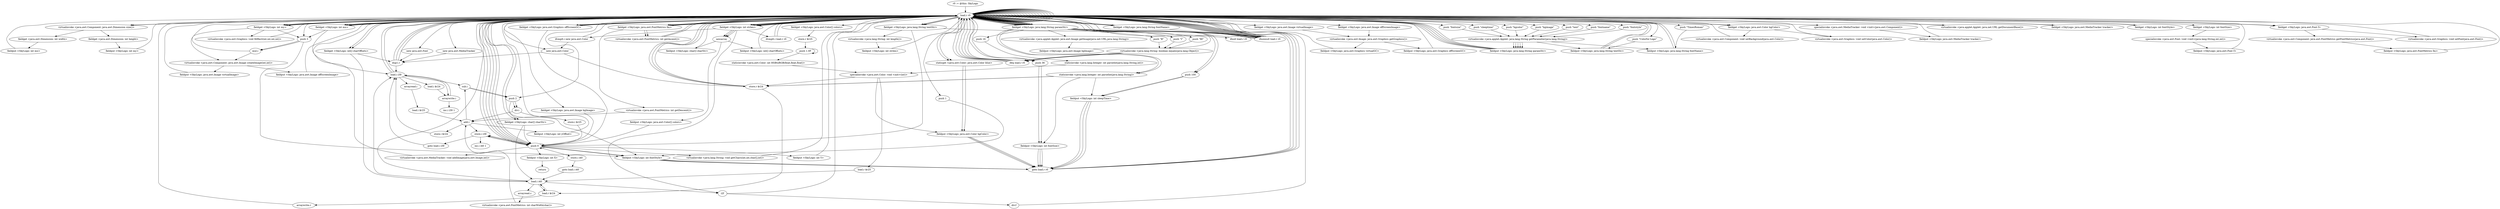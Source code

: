 digraph "" {
    "r0 := @this: SkyLogo"
    "load.r r0"
    "r0 := @this: SkyLogo"->"load.r r0";
    "load.r r0"->"load.r r0";
    "virtualinvoke <java.awt.Component: java.awt.Dimension size()>"
    "load.r r0"->"virtualinvoke <java.awt.Component: java.awt.Dimension size()>";
    "fieldget <java.awt.Dimension: int width>"
    "virtualinvoke <java.awt.Component: java.awt.Dimension size()>"->"fieldget <java.awt.Dimension: int width>";
    "fieldput <SkyLogo: int mx>"
    "fieldget <java.awt.Dimension: int width>"->"fieldput <SkyLogo: int mx>";
    "fieldput <SkyLogo: int mx>"->"load.r r0";
    "load.r r0"->"load.r r0";
    "load.r r0"->"virtualinvoke <java.awt.Component: java.awt.Dimension size()>";
    "fieldget <java.awt.Dimension: int height>"
    "virtualinvoke <java.awt.Component: java.awt.Dimension size()>"->"fieldget <java.awt.Dimension: int height>";
    "fieldput <SkyLogo: int my>"
    "fieldget <java.awt.Dimension: int height>"->"fieldput <SkyLogo: int my>";
    "fieldput <SkyLogo: int my>"->"load.r r0";
    "load.r r0"->"load.r r0";
    "load.r r0"->"load.r r0";
    "fieldget <SkyLogo: int mx>"
    "load.r r0"->"fieldget <SkyLogo: int mx>";
    "push 3"
    "fieldget <SkyLogo: int mx>"->"push 3";
    "mul.i"
    "push 3"->"mul.i";
    "mul.i"->"load.r r0";
    "fieldget <SkyLogo: int my>"
    "load.r r0"->"fieldget <SkyLogo: int my>";
    "fieldget <SkyLogo: int my>"->"push 3";
    "push 3"->"mul.i";
    "virtualinvoke <java.awt.Component: java.awt.Image createImage(int,int)>"
    "mul.i"->"virtualinvoke <java.awt.Component: java.awt.Image createImage(int,int)>";
    "fieldput <SkyLogo: java.awt.Image virtualImage>"
    "virtualinvoke <java.awt.Component: java.awt.Image createImage(int,int)>"->"fieldput <SkyLogo: java.awt.Image virtualImage>";
    "fieldput <SkyLogo: java.awt.Image virtualImage>"->"load.r r0";
    "load.r r0"->"load.r r0";
    "fieldget <SkyLogo: java.awt.Image virtualImage>"
    "load.r r0"->"fieldget <SkyLogo: java.awt.Image virtualImage>";
    "virtualinvoke <java.awt.Image: java.awt.Graphics getGraphics()>"
    "fieldget <SkyLogo: java.awt.Image virtualImage>"->"virtualinvoke <java.awt.Image: java.awt.Graphics getGraphics()>";
    "fieldput <SkyLogo: java.awt.Graphics virtualGC>"
    "virtualinvoke <java.awt.Image: java.awt.Graphics getGraphics()>"->"fieldput <SkyLogo: java.awt.Graphics virtualGC>";
    "fieldput <SkyLogo: java.awt.Graphics virtualGC>"->"load.r r0";
    "load.r r0"->"load.r r0";
    "load.r r0"->"load.r r0";
    "load.r r0"->"fieldget <SkyLogo: int mx>";
    "fieldget <SkyLogo: int mx>"->"load.r r0";
    "load.r r0"->"fieldget <SkyLogo: int my>";
    "fieldget <SkyLogo: int my>"->"virtualinvoke <java.awt.Component: java.awt.Image createImage(int,int)>";
    "fieldput <SkyLogo: java.awt.Image offScreenImage>"
    "virtualinvoke <java.awt.Component: java.awt.Image createImage(int,int)>"->"fieldput <SkyLogo: java.awt.Image offScreenImage>";
    "fieldput <SkyLogo: java.awt.Image offScreenImage>"->"load.r r0";
    "load.r r0"->"load.r r0";
    "fieldget <SkyLogo: java.awt.Image offScreenImage>"
    "load.r r0"->"fieldget <SkyLogo: java.awt.Image offScreenImage>";
    "fieldget <SkyLogo: java.awt.Image offScreenImage>"->"virtualinvoke <java.awt.Image: java.awt.Graphics getGraphics()>";
    "fieldput <SkyLogo: java.awt.Graphics offScreenGC>"
    "virtualinvoke <java.awt.Image: java.awt.Graphics getGraphics()>"->"fieldput <SkyLogo: java.awt.Graphics offScreenGC>";
    "fieldput <SkyLogo: java.awt.Graphics offScreenGC>"->"load.r r0";
    "load.r r0"->"load.r r0";
    "push \"bgcolor\""
    "load.r r0"->"push \"bgcolor\"";
    "virtualinvoke <java.applet.Applet: java.lang.String getParameter(java.lang.String)>"
    "push \"bgcolor\""->"virtualinvoke <java.applet.Applet: java.lang.String getParameter(java.lang.String)>";
    "fieldput <SkyLogo: java.lang.String paramStr>"
    "virtualinvoke <java.applet.Applet: java.lang.String getParameter(java.lang.String)>"->"fieldput <SkyLogo: java.lang.String paramStr>";
    "fieldput <SkyLogo: java.lang.String paramStr>"->"load.r r0";
    "fieldget <SkyLogo: java.lang.String paramStr>"
    "load.r r0"->"fieldget <SkyLogo: java.lang.String paramStr>";
    "ifnonnull load.r r0"
    "fieldget <SkyLogo: java.lang.String paramStr>"->"ifnonnull load.r r0";
    "ifnonnull load.r r0"->"load.r r0";
    "staticget <java.awt.Color: java.awt.Color blue>"
    "load.r r0"->"staticget <java.awt.Color: java.awt.Color blue>";
    "fieldput <SkyLogo: java.awt.Color bgColor>"
    "staticget <java.awt.Color: java.awt.Color blue>"->"fieldput <SkyLogo: java.awt.Color bgColor>";
    "goto load.r r0"
    "fieldput <SkyLogo: java.awt.Color bgColor>"->"goto load.r r0";
    "goto load.r r0"->"load.r r0";
    "load.r r0"->"load.r r0";
    "fieldget <SkyLogo: java.awt.Color bgColor>"
    "load.r r0"->"fieldget <SkyLogo: java.awt.Color bgColor>";
    "virtualinvoke <java.awt.Component: void setBackground(java.awt.Color)>"
    "fieldget <SkyLogo: java.awt.Color bgColor>"->"virtualinvoke <java.awt.Component: void setBackground(java.awt.Color)>";
    "virtualinvoke <java.awt.Component: void setBackground(java.awt.Color)>"->"load.r r0";
    "new java.awt.MediaTracker"
    "load.r r0"->"new java.awt.MediaTracker";
    "dup1.r"
    "new java.awt.MediaTracker"->"dup1.r";
    "dup1.r"->"load.r r0";
    "specialinvoke <java.awt.MediaTracker: void <init>(java.awt.Component)>"
    "load.r r0"->"specialinvoke <java.awt.MediaTracker: void <init>(java.awt.Component)>";
    "fieldput <SkyLogo: java.awt.MediaTracker tracker>"
    "specialinvoke <java.awt.MediaTracker: void <init>(java.awt.Component)>"->"fieldput <SkyLogo: java.awt.MediaTracker tracker>";
    "fieldput <SkyLogo: java.awt.MediaTracker tracker>"->"load.r r0";
    "load.r r0"->"load.r r0";
    "push \"bgimage\""
    "load.r r0"->"push \"bgimage\"";
    "push \"bgimage\""->"virtualinvoke <java.applet.Applet: java.lang.String getParameter(java.lang.String)>";
    "virtualinvoke <java.applet.Applet: java.lang.String getParameter(java.lang.String)>"->"fieldput <SkyLogo: java.lang.String paramStr>";
    "fieldput <SkyLogo: java.lang.String paramStr>"->"load.r r0";
    "load.r r0"->"fieldget <SkyLogo: java.lang.String paramStr>";
    "ifnull load.r r0"
    "fieldget <SkyLogo: java.lang.String paramStr>"->"ifnull load.r r0";
    "ifnull load.r r0"->"load.r r0";
    "load.r r0"->"load.r r0";
    "load.r r0"->"load.r r0";
    "virtualinvoke <java.applet.Applet: java.net.URL getDocumentBase()>"
    "load.r r0"->"virtualinvoke <java.applet.Applet: java.net.URL getDocumentBase()>";
    "virtualinvoke <java.applet.Applet: java.net.URL getDocumentBase()>"->"load.r r0";
    "load.r r0"->"fieldget <SkyLogo: java.lang.String paramStr>";
    "virtualinvoke <java.applet.Applet: java.awt.Image getImage(java.net.URL,java.lang.String)>"
    "fieldget <SkyLogo: java.lang.String paramStr>"->"virtualinvoke <java.applet.Applet: java.awt.Image getImage(java.net.URL,java.lang.String)>";
    "fieldput <SkyLogo: java.awt.Image bgImage>"
    "virtualinvoke <java.applet.Applet: java.awt.Image getImage(java.net.URL,java.lang.String)>"->"fieldput <SkyLogo: java.awt.Image bgImage>";
    "fieldput <SkyLogo: java.awt.Image bgImage>"->"load.r r0";
    "fieldget <SkyLogo: java.awt.MediaTracker tracker>"
    "load.r r0"->"fieldget <SkyLogo: java.awt.MediaTracker tracker>";
    "fieldget <SkyLogo: java.awt.MediaTracker tracker>"->"load.r r0";
    "fieldget <SkyLogo: java.awt.Image bgImage>"
    "load.r r0"->"fieldget <SkyLogo: java.awt.Image bgImage>";
    "push 0"
    "fieldget <SkyLogo: java.awt.Image bgImage>"->"push 0";
    "virtualinvoke <java.awt.MediaTracker: void addImage(java.awt.Image,int)>"
    "push 0"->"virtualinvoke <java.awt.MediaTracker: void addImage(java.awt.Image,int)>";
    "virtualinvoke <java.awt.MediaTracker: void addImage(java.awt.Image,int)>"->"load.r r0";
    "load.r r0"->"load.r r0";
    "push \"text\""
    "load.r r0"->"push \"text\"";
    "push \"text\""->"virtualinvoke <java.applet.Applet: java.lang.String getParameter(java.lang.String)>";
    "fieldput <SkyLogo: java.lang.String textStr>"
    "virtualinvoke <java.applet.Applet: java.lang.String getParameter(java.lang.String)>"->"fieldput <SkyLogo: java.lang.String textStr>";
    "fieldput <SkyLogo: java.lang.String textStr>"->"load.r r0";
    "fieldget <SkyLogo: java.lang.String textStr>"
    "load.r r0"->"fieldget <SkyLogo: java.lang.String textStr>";
    "fieldget <SkyLogo: java.lang.String textStr>"->"ifnonnull load.r r0";
    "ifnonnull load.r r0"->"load.r r0";
    "push \"Colorful Logo\""
    "load.r r0"->"push \"Colorful Logo\"";
    "push \"Colorful Logo\""->"fieldput <SkyLogo: java.lang.String textStr>";
    "fieldput <SkyLogo: java.lang.String textStr>"->"load.r r0";
    "load.r r0"->"load.r r0";
    "push \"fontname\""
    "load.r r0"->"push \"fontname\"";
    "push \"fontname\""->"virtualinvoke <java.applet.Applet: java.lang.String getParameter(java.lang.String)>";
    "fieldput <SkyLogo: java.lang.String fontName>"
    "virtualinvoke <java.applet.Applet: java.lang.String getParameter(java.lang.String)>"->"fieldput <SkyLogo: java.lang.String fontName>";
    "fieldput <SkyLogo: java.lang.String fontName>"->"load.r r0";
    "fieldget <SkyLogo: java.lang.String fontName>"
    "load.r r0"->"fieldget <SkyLogo: java.lang.String fontName>";
    "fieldget <SkyLogo: java.lang.String fontName>"->"ifnonnull load.r r0";
    "ifnonnull load.r r0"->"load.r r0";
    "push \"TimesRoman\""
    "load.r r0"->"push \"TimesRoman\"";
    "push \"TimesRoman\""->"fieldput <SkyLogo: java.lang.String fontName>";
    "fieldput <SkyLogo: java.lang.String fontName>"->"load.r r0";
    "load.r r0"->"load.r r0";
    "push \"fontstyle\""
    "load.r r0"->"push \"fontstyle\"";
    "push \"fontstyle\""->"virtualinvoke <java.applet.Applet: java.lang.String getParameter(java.lang.String)>";
    "virtualinvoke <java.applet.Applet: java.lang.String getParameter(java.lang.String)>"->"fieldput <SkyLogo: java.lang.String paramStr>";
    "fieldput <SkyLogo: java.lang.String paramStr>"->"load.r r0";
    "load.r r0"->"fieldget <SkyLogo: java.lang.String paramStr>";
    "fieldget <SkyLogo: java.lang.String paramStr>"->"ifnonnull load.r r0";
    "ifnonnull load.r r0"->"load.r r0";
    "load.r r0"->"push 0";
    "fieldput <SkyLogo: int fontStyle>"
    "push 0"->"fieldput <SkyLogo: int fontStyle>";
    "fieldput <SkyLogo: int fontStyle>"->"goto load.r r0";
    "goto load.r r0"->"load.r r0";
    "load.r r0"->"load.r r0";
    "push \"fontsize\""
    "load.r r0"->"push \"fontsize\"";
    "push \"fontsize\""->"virtualinvoke <java.applet.Applet: java.lang.String getParameter(java.lang.String)>";
    "virtualinvoke <java.applet.Applet: java.lang.String getParameter(java.lang.String)>"->"fieldput <SkyLogo: java.lang.String paramStr>";
    "fieldput <SkyLogo: java.lang.String paramStr>"->"load.r r0";
    "load.r r0"->"fieldget <SkyLogo: java.lang.String paramStr>";
    "fieldget <SkyLogo: java.lang.String paramStr>"->"ifnonnull load.r r0";
    "ifnonnull load.r r0"->"load.r r0";
    "push 36"
    "load.r r0"->"push 36";
    "fieldput <SkyLogo: int fontSize>"
    "push 36"->"fieldput <SkyLogo: int fontSize>";
    "fieldput <SkyLogo: int fontSize>"->"goto load.r r0";
    "goto load.r r0"->"load.r r0";
    "load.r r0"->"load.r r0";
    "push \"sleeptime\""
    "load.r r0"->"push \"sleeptime\"";
    "push \"sleeptime\""->"virtualinvoke <java.applet.Applet: java.lang.String getParameter(java.lang.String)>";
    "virtualinvoke <java.applet.Applet: java.lang.String getParameter(java.lang.String)>"->"fieldput <SkyLogo: java.lang.String paramStr>";
    "fieldput <SkyLogo: java.lang.String paramStr>"->"load.r r0";
    "load.r r0"->"fieldget <SkyLogo: java.lang.String paramStr>";
    "fieldget <SkyLogo: java.lang.String paramStr>"->"ifnonnull load.r r0";
    "ifnonnull load.r r0"->"load.r r0";
    "push 100"
    "load.r r0"->"push 100";
    "fieldput <SkyLogo: int sleepTime>"
    "push 100"->"fieldput <SkyLogo: int sleepTime>";
    "fieldput <SkyLogo: int sleepTime>"->"goto load.r r0";
    "goto load.r r0"->"load.r r0";
    "new java.awt.Font"
    "load.r r0"->"new java.awt.Font";
    "new java.awt.Font"->"dup1.r";
    "dup1.r"->"load.r r0";
    "load.r r0"->"fieldget <SkyLogo: java.lang.String fontName>";
    "fieldget <SkyLogo: java.lang.String fontName>"->"load.r r0";
    "fieldget <SkyLogo: int fontStyle>"
    "load.r r0"->"fieldget <SkyLogo: int fontStyle>";
    "fieldget <SkyLogo: int fontStyle>"->"load.r r0";
    "fieldget <SkyLogo: int fontSize>"
    "load.r r0"->"fieldget <SkyLogo: int fontSize>";
    "specialinvoke <java.awt.Font: void <init>(java.lang.String,int,int)>"
    "fieldget <SkyLogo: int fontSize>"->"specialinvoke <java.awt.Font: void <init>(java.lang.String,int,int)>";
    "fieldput <SkyLogo: java.awt.Font f>"
    "specialinvoke <java.awt.Font: void <init>(java.lang.String,int,int)>"->"fieldput <SkyLogo: java.awt.Font f>";
    "fieldput <SkyLogo: java.awt.Font f>"->"load.r r0";
    "load.r r0"->"load.r r0";
    "load.r r0"->"load.r r0";
    "fieldget <SkyLogo: java.awt.Font f>"
    "load.r r0"->"fieldget <SkyLogo: java.awt.Font f>";
    "virtualinvoke <java.awt.Component: java.awt.FontMetrics getFontMetrics(java.awt.Font)>"
    "fieldget <SkyLogo: java.awt.Font f>"->"virtualinvoke <java.awt.Component: java.awt.FontMetrics getFontMetrics(java.awt.Font)>";
    "fieldput <SkyLogo: java.awt.FontMetrics fm>"
    "virtualinvoke <java.awt.Component: java.awt.FontMetrics getFontMetrics(java.awt.Font)>"->"fieldput <SkyLogo: java.awt.FontMetrics fm>";
    "fieldput <SkyLogo: java.awt.FontMetrics fm>"->"load.r r0";
    "load.r r0"->"load.r r0";
    "fieldget <SkyLogo: java.awt.FontMetrics fm>"
    "load.r r0"->"fieldget <SkyLogo: java.awt.FontMetrics fm>";
    "virtualinvoke <java.awt.FontMetrics: int getAscent()>"
    "fieldget <SkyLogo: java.awt.FontMetrics fm>"->"virtualinvoke <java.awt.FontMetrics: int getAscent()>";
    "virtualinvoke <java.awt.FontMetrics: int getAscent()>"->"load.r r0";
    "load.r r0"->"fieldget <SkyLogo: int my>";
    "fieldget <SkyLogo: int my>"->"load.r r0";
    "load.r r0"->"fieldget <SkyLogo: java.awt.FontMetrics fm>";
    "fieldget <SkyLogo: java.awt.FontMetrics fm>"->"virtualinvoke <java.awt.FontMetrics: int getAscent()>";
    "virtualinvoke <java.awt.FontMetrics: int getAscent()>"->"load.r r0";
    "load.r r0"->"fieldget <SkyLogo: java.awt.FontMetrics fm>";
    "virtualinvoke <java.awt.FontMetrics: int getDescent()>"
    "fieldget <SkyLogo: java.awt.FontMetrics fm>"->"virtualinvoke <java.awt.FontMetrics: int getDescent()>";
    "add.i"
    "virtualinvoke <java.awt.FontMetrics: int getDescent()>"->"add.i";
    "sub.i"
    "add.i"->"sub.i";
    "push 2"
    "sub.i"->"push 2";
    "div.i"
    "push 2"->"div.i";
    "div.i"->"add.i";
    "fieldput <SkyLogo: int yOffset>"
    "add.i"->"fieldput <SkyLogo: int yOffset>";
    "fieldput <SkyLogo: int yOffset>"->"load.r r0";
    "load.r r0"->"load.r r0";
    "load.r r0"->"fieldget <SkyLogo: java.lang.String textStr>";
    "virtualinvoke <java.lang.String: int length()>"
    "fieldget <SkyLogo: java.lang.String textStr>"->"virtualinvoke <java.lang.String: int length()>";
    "fieldput <SkyLogo: int strlen>"
    "virtualinvoke <java.lang.String: int length()>"->"fieldput <SkyLogo: int strlen>";
    "fieldput <SkyLogo: int strlen>"->"load.r r0";
    "load.r r0"->"load.r r0";
    "fieldget <SkyLogo: int strlen>"
    "load.r r0"->"fieldget <SkyLogo: int strlen>";
    "newarray"
    "fieldget <SkyLogo: int strlen>"->"newarray";
    "fieldput <SkyLogo: char[] charStr>"
    "newarray"->"fieldput <SkyLogo: char[] charStr>";
    "fieldput <SkyLogo: char[] charStr>"->"load.r r0";
    "load.r r0"->"load.r r0";
    "load.r r0"->"fieldget <SkyLogo: int strlen>";
    "fieldget <SkyLogo: int strlen>"->"newarray";
    "fieldput <SkyLogo: int[] charOffsets>"
    "newarray"->"fieldput <SkyLogo: int[] charOffsets>";
    "fieldput <SkyLogo: int[] charOffsets>"->"load.r r0";
    "load.r r0"->"fieldget <SkyLogo: java.lang.String textStr>";
    "fieldget <SkyLogo: java.lang.String textStr>"->"push 0";
    "push 0"->"load.r r0";
    "load.r r0"->"fieldget <SkyLogo: int strlen>";
    "fieldget <SkyLogo: int strlen>"->"load.r r0";
    "fieldget <SkyLogo: char[] charStr>"
    "load.r r0"->"fieldget <SkyLogo: char[] charStr>";
    "fieldget <SkyLogo: char[] charStr>"->"push 0";
    "virtualinvoke <java.lang.String: void getChars(int,int,char[],int)>"
    "push 0"->"virtualinvoke <java.lang.String: void getChars(int,int,char[],int)>";
    "virtualinvoke <java.lang.String: void getChars(int,int,char[],int)>"->"load.r r0";
    "load.r r0"->"load.r r0";
    "load.r r0"->"fieldget <SkyLogo: int strlen>";
    "fieldget <SkyLogo: int strlen>"->"newarray";
    "fieldput <SkyLogo: java.awt.Color[] colors>"
    "newarray"->"fieldput <SkyLogo: java.awt.Color[] colors>";
    "fieldput <SkyLogo: java.awt.Color[] colors>"->"push 0";
    "store.i i39"
    "push 0"->"store.i i39";
    "store.i i39"->"push 0";
    "store.i i40"
    "push 0"->"store.i i40";
    "goto load.i i40"
    "store.i i40"->"goto load.i i40";
    "load.i i40"
    "goto load.i i40"->"load.i i40";
    "load.i i40"->"load.r r0";
    "load.r r0"->"fieldget <SkyLogo: int strlen>";
    "ifcmplt.i new java.awt.Color"
    "fieldget <SkyLogo: int strlen>"->"ifcmplt.i new java.awt.Color";
    "ifcmplt.i new java.awt.Color"->"load.r r0";
    "load.r r0"->"fieldget <SkyLogo: int mx>";
    "load.i i39"
    "fieldget <SkyLogo: int mx>"->"load.i i39";
    "load.i i39"->"sub.i";
    "sub.i"->"push 2";
    "push 2"->"div.i";
    "store.i $r25"
    "div.i"->"store.i $r25";
    "store.i $r25"->"push 0";
    "push 0"->"store.i i39";
    "goto load.i i39"
    "store.i i39"->"goto load.i i39";
    "goto load.i i39"->"load.i i39";
    "load.i i39"->"load.r r0";
    "load.r r0"->"fieldget <SkyLogo: int strlen>";
    "ifcmplt.i load.r r0"
    "fieldget <SkyLogo: int strlen>"->"ifcmplt.i load.r r0";
    "ifcmplt.i load.r r0"->"load.r r0";
    "fieldget <SkyLogo: java.awt.Graphics offScreenGC>"
    "load.r r0"->"fieldget <SkyLogo: java.awt.Graphics offScreenGC>";
    "fieldget <SkyLogo: java.awt.Graphics offScreenGC>"->"load.r r0";
    "load.r r0"->"fieldget <SkyLogo: java.awt.Color bgColor>";
    "virtualinvoke <java.awt.Graphics: void setColor(java.awt.Color)>"
    "fieldget <SkyLogo: java.awt.Color bgColor>"->"virtualinvoke <java.awt.Graphics: void setColor(java.awt.Color)>";
    "virtualinvoke <java.awt.Graphics: void setColor(java.awt.Color)>"->"load.r r0";
    "load.r r0"->"fieldget <SkyLogo: java.awt.Graphics offScreenGC>";
    "fieldget <SkyLogo: java.awt.Graphics offScreenGC>"->"push 0";
    "push 0"->"push 0";
    "push 0"->"load.r r0";
    "load.r r0"->"fieldget <SkyLogo: int mx>";
    "fieldget <SkyLogo: int mx>"->"load.r r0";
    "load.r r0"->"fieldget <SkyLogo: int my>";
    "virtualinvoke <java.awt.Graphics: void fillRect(int,int,int,int)>"
    "fieldget <SkyLogo: int my>"->"virtualinvoke <java.awt.Graphics: void fillRect(int,int,int,int)>";
    "virtualinvoke <java.awt.Graphics: void fillRect(int,int,int,int)>"->"load.r r0";
    "load.r r0"->"fieldget <SkyLogo: java.awt.Graphics offScreenGC>";
    "fieldget <SkyLogo: java.awt.Graphics offScreenGC>"->"load.r r0";
    "load.r r0"->"fieldget <SkyLogo: java.awt.Font f>";
    "virtualinvoke <java.awt.Graphics: void setFont(java.awt.Font)>"
    "fieldget <SkyLogo: java.awt.Font f>"->"virtualinvoke <java.awt.Graphics: void setFont(java.awt.Font)>";
    "virtualinvoke <java.awt.Graphics: void setFont(java.awt.Font)>"->"load.r r0";
    "load.r r0"->"push 0";
    "fieldput <SkyLogo: int Y>"
    "push 0"->"fieldput <SkyLogo: int Y>";
    "fieldput <SkyLogo: int Y>"->"load.r r0";
    "load.r r0"->"push 0";
    "fieldput <SkyLogo: int X>"
    "push 0"->"fieldput <SkyLogo: int X>";
    "return"
    "fieldput <SkyLogo: int X>"->"return";
    "ifcmplt.i load.r r0"->"load.r r0";
    "fieldget <SkyLogo: int[] charOffsets>"
    "load.r r0"->"fieldget <SkyLogo: int[] charOffsets>";
    "fieldget <SkyLogo: int[] charOffsets>"->"dup1.r";
    "dup1.r"->"load.i i39";
    "arrayread.i"
    "load.i i39"->"arrayread.i";
    "load.i $r25"
    "arrayread.i"->"load.i $r25";
    "load.i $r25"->"add.i";
    "store.i $r24"
    "add.i"->"store.i $r24";
    "store.i $r24"->"load.i i39";
    "load.i $r24"
    "load.i i39"->"load.i $r24";
    "arraywrite.i"
    "load.i $r24"->"arraywrite.i";
    "inc.i i39 1"
    "arraywrite.i"->"inc.i i39 1";
    "new java.awt.Color"
    "ifcmplt.i new java.awt.Color"->"new java.awt.Color";
    "store.r $r24"
    "new java.awt.Color"->"store.r $r24";
    "load.r $r24"
    "store.r $r24"->"load.r $r24";
    "load.r $r24"->"load.i i40";
    "i2f"
    "load.i i40"->"i2f";
    "i2f"->"load.r r0";
    "load.r r0"->"fieldget <SkyLogo: int strlen>";
    "fieldget <SkyLogo: int strlen>"->"i2f";
    "div.f"
    "i2f"->"div.f";
    "div.f"->"load.r r0";
    "fieldget <SkyLogo: java.awt.Color[] colors>"
    "load.r r0"->"fieldget <SkyLogo: java.awt.Color[] colors>";
    "store.r $r25"
    "fieldget <SkyLogo: java.awt.Color[] colors>"->"store.r $r25";
    "push 1.0F"
    "store.r $r25"->"push 1.0F";
    "push 1.0F"->"push 1.0F";
    "staticinvoke <java.awt.Color: int HSBtoRGB(float,float,float)>"
    "push 1.0F"->"staticinvoke <java.awt.Color: int HSBtoRGB(float,float,float)>";
    "specialinvoke <java.awt.Color: void <init>(int)>"
    "staticinvoke <java.awt.Color: int HSBtoRGB(float,float,float)>"->"specialinvoke <java.awt.Color: void <init>(int)>";
    "load.r $r25"
    "specialinvoke <java.awt.Color: void <init>(int)>"->"load.r $r25";
    "load.r $r25"->"load.i i40";
    "load.i i40"->"load.r $r24";
    "arraywrite.r"
    "load.r $r24"->"arraywrite.r";
    "arraywrite.r"->"load.r r0";
    "load.r r0"->"fieldget <SkyLogo: int[] charOffsets>";
    "fieldget <SkyLogo: int[] charOffsets>"->"load.i i40";
    "load.i i40"->"load.i i39";
    "load.i i39"->"arraywrite.i";
    "arraywrite.i"->"load.i i39";
    "load.i i39"->"load.r r0";
    "load.r r0"->"fieldget <SkyLogo: java.awt.FontMetrics fm>";
    "fieldget <SkyLogo: java.awt.FontMetrics fm>"->"load.r r0";
    "load.r r0"->"fieldget <SkyLogo: char[] charStr>";
    "fieldget <SkyLogo: char[] charStr>"->"load.i i40";
    "arrayread.c"
    "load.i i40"->"arrayread.c";
    "virtualinvoke <java.awt.FontMetrics: int charWidth(char)>"
    "arrayread.c"->"virtualinvoke <java.awt.FontMetrics: int charWidth(char)>";
    "virtualinvoke <java.awt.FontMetrics: int charWidth(char)>"->"add.i";
    "add.i"->"store.i i39";
    "inc.i i40 1"
    "store.i i39"->"inc.i i40 1";
    "ifnonnull load.r r0"->"load.r r0";
    "load.r r0"->"load.r r0";
    "load.r r0"->"fieldget <SkyLogo: java.lang.String paramStr>";
    "staticinvoke <java.lang.Integer: int parseInt(java.lang.String)>"
    "fieldget <SkyLogo: java.lang.String paramStr>"->"staticinvoke <java.lang.Integer: int parseInt(java.lang.String)>";
    "staticinvoke <java.lang.Integer: int parseInt(java.lang.String)>"->"fieldput <SkyLogo: int sleepTime>";
    "fieldput <SkyLogo: int sleepTime>"->"goto load.r r0";
    "staticinvoke <java.lang.Integer: int parseInt(java.lang.String)>"->"store.r $r24";
    "store.r $r24"->"load.r r0";
    "load.r r0"->"push 100";
    "push 100"->"fieldput <SkyLogo: int sleepTime>";
    "fieldput <SkyLogo: int sleepTime>"->"goto load.r r0";
    "ifnonnull load.r r0"->"load.r r0";
    "load.r r0"->"load.r r0";
    "load.r r0"->"fieldget <SkyLogo: java.lang.String paramStr>";
    "fieldget <SkyLogo: java.lang.String paramStr>"->"staticinvoke <java.lang.Integer: int parseInt(java.lang.String)>";
    "staticinvoke <java.lang.Integer: int parseInt(java.lang.String)>"->"fieldput <SkyLogo: int fontSize>";
    "fieldput <SkyLogo: int fontSize>"->"goto load.r r0";
    "staticinvoke <java.lang.Integer: int parseInt(java.lang.String)>"->"store.r $r24";
    "store.r $r24"->"load.r r0";
    "load.r r0"->"push 36";
    "push 36"->"fieldput <SkyLogo: int fontSize>";
    "fieldput <SkyLogo: int fontSize>"->"goto load.r r0";
    "ifnonnull load.r r0"->"load.r r0";
    "load.r r0"->"fieldget <SkyLogo: java.lang.String paramStr>";
    "push \"B\""
    "fieldget <SkyLogo: java.lang.String paramStr>"->"push \"B\"";
    "virtualinvoke <java.lang.String: boolean equals(java.lang.Object)>"
    "push \"B\""->"virtualinvoke <java.lang.String: boolean equals(java.lang.Object)>";
    "ifeq load.r r0"
    "virtualinvoke <java.lang.String: boolean equals(java.lang.Object)>"->"ifeq load.r r0";
    "ifeq load.r r0"->"load.r r0";
    "push 1"
    "load.r r0"->"push 1";
    "push 1"->"fieldput <SkyLogo: int fontStyle>";
    "fieldput <SkyLogo: int fontStyle>"->"goto load.r r0";
    "ifeq load.r r0"->"load.r r0";
    "load.r r0"->"fieldget <SkyLogo: java.lang.String paramStr>";
    "push \"I\""
    "fieldget <SkyLogo: java.lang.String paramStr>"->"push \"I\"";
    "push \"I\""->"virtualinvoke <java.lang.String: boolean equals(java.lang.Object)>";
    "virtualinvoke <java.lang.String: boolean equals(java.lang.Object)>"->"ifeq load.r r0";
    "ifeq load.r r0"->"load.r r0";
    "load.r r0"->"push 2";
    "push 2"->"fieldput <SkyLogo: int fontStyle>";
    "fieldput <SkyLogo: int fontStyle>"->"goto load.r r0";
    "ifeq load.r r0"->"load.r r0";
    "load.r r0"->"fieldget <SkyLogo: java.lang.String paramStr>";
    "push \"BI\""
    "fieldget <SkyLogo: java.lang.String paramStr>"->"push \"BI\"";
    "push \"BI\""->"virtualinvoke <java.lang.String: boolean equals(java.lang.Object)>";
    "virtualinvoke <java.lang.String: boolean equals(java.lang.Object)>"->"ifeq load.r r0";
    "ifeq load.r r0"->"load.r r0";
    "load.r r0"->"push 3";
    "push 3"->"fieldput <SkyLogo: int fontStyle>";
    "fieldput <SkyLogo: int fontStyle>"->"goto load.r r0";
    "ifeq load.r r0"->"load.r r0";
    "load.r r0"->"push 0";
    "push 0"->"fieldput <SkyLogo: int fontStyle>";
    "ifnonnull load.r r0"->"load.r r0";
    "load.r r0"->"new java.awt.Color";
    "new java.awt.Color"->"dup1.r";
    "dup1.r"->"load.r r0";
    "load.r r0"->"fieldget <SkyLogo: java.lang.String paramStr>";
    "push 16"
    "fieldget <SkyLogo: java.lang.String paramStr>"->"push 16";
    "staticinvoke <java.lang.Integer: int parseInt(java.lang.String,int)>"
    "push 16"->"staticinvoke <java.lang.Integer: int parseInt(java.lang.String,int)>";
    "staticinvoke <java.lang.Integer: int parseInt(java.lang.String,int)>"->"specialinvoke <java.awt.Color: void <init>(int)>";
    "specialinvoke <java.awt.Color: void <init>(int)>"->"fieldput <SkyLogo: java.awt.Color bgColor>";
    "fieldput <SkyLogo: java.awt.Color bgColor>"->"goto load.r r0";
    "specialinvoke <java.awt.Color: void <init>(int)>"->"store.r $r24";
    "store.r $r24"->"load.r r0";
    "load.r r0"->"staticget <java.awt.Color: java.awt.Color blue>";
    "staticget <java.awt.Color: java.awt.Color blue>"->"fieldput <SkyLogo: java.awt.Color bgColor>";
    "fieldput <SkyLogo: java.awt.Color bgColor>"->"goto load.r r0";
}
